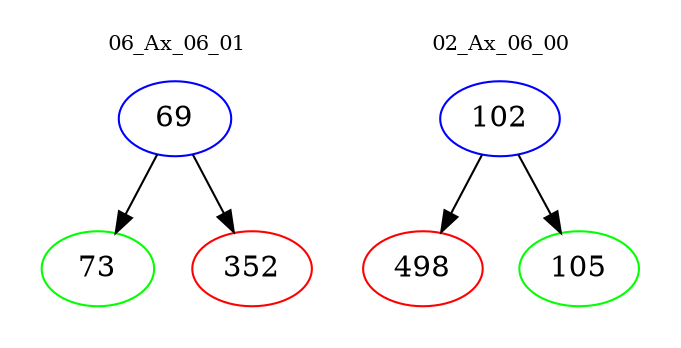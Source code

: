 digraph{
subgraph cluster_0 {
color = white
label = "06_Ax_06_01";
fontsize=10;
T0_69 [label="69", color="blue"]
T0_69 -> T0_73 [color="black"]
T0_73 [label="73", color="green"]
T0_69 -> T0_352 [color="black"]
T0_352 [label="352", color="red"]
}
subgraph cluster_1 {
color = white
label = "02_Ax_06_00";
fontsize=10;
T1_102 [label="102", color="blue"]
T1_102 -> T1_498 [color="black"]
T1_498 [label="498", color="red"]
T1_102 -> T1_105 [color="black"]
T1_105 [label="105", color="green"]
}
}
